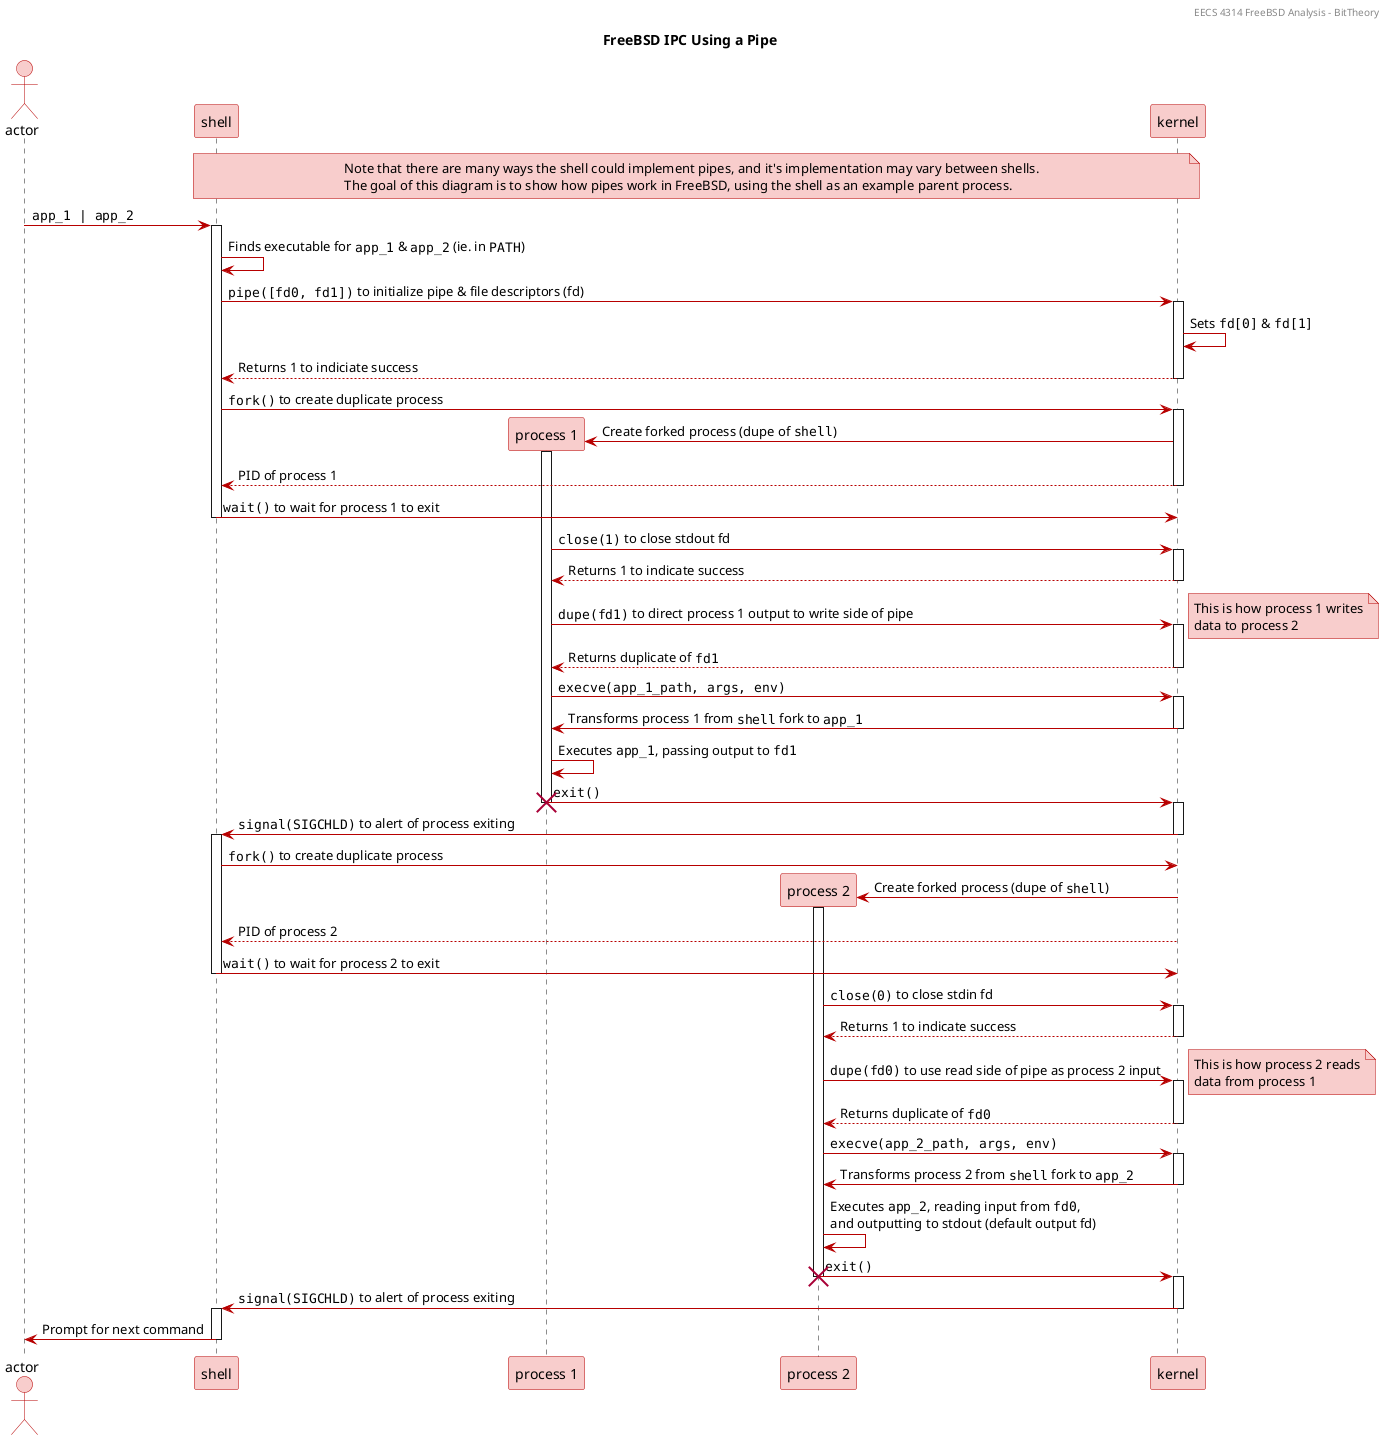 @startuml
title FreeBSD IPC Using a Pipe
header EECS 4314 FreeBSD Analysis - BitTheory

skinparam {
    ArrowColor #B70000

    ActorBackgroundColor #F8CDCC
    ActorBorderColor #B70000

    NoteBackgroundColor #F8CDCC
    NoteBorderColor #B70000

    ParticipantBackgroundColor #F8CDCC
    ParticipantBorderColor #B70000

    NoteBackgroundColor #F8CDCC
    NoteBorderColor #B70000

    DatabaseBackgroundColor #F8CDCC
    DatabaseBorderColor #B70000
}

note over shell, kernel: Note that there are many ways the shell could implement pipes, and it's implementation may vary between shells.\nThe goal of this diagram is to show how pipes work in FreeBSD, using the shell as an example parent process.

actor actor
participant "shell"
participant "process 1"
participant "process 2"
participant "kernel"

actor -> shell: ""app_1 | app_2""

shell++

shell -> shell: Finds executable for ""app_1"" & ""app_2"" (ie. in ""PATH"")
shell -> kernel: ""pipe([fd0, fd1])"" to initialize pipe & file descriptors (fd)

kernel ++
kernel -> kernel: Sets ""fd[0]"" & ""fd[1]""
kernel --> shell: Returns 1 to indiciate success
kernel --
shell -> kernel: ""fork()"" to create duplicate process
kernel ++

kernel -> "process 1" **: Create forked process (dupe of ""shell"")
activate "process 1"
kernel --> shell: PID of process 1
kernel --
shell -> kernel: ""wait()"" to wait for process 1 to exit
shell --

"process 1" -> kernel: ""close(1)"" to close stdout fd
kernel ++
kernel --> "process 1": Returns 1 to indicate success
kernel --
"process 1" -> kernel: ""dupe(fd1)"" to direct process 1 output to write side of pipe
kernel ++

note right: This is how process 1 writes\ndata to process 2

kernel --> "process 1": Returns duplicate of ""fd1""
kernel --
"process 1" -> kernel: ""execve(app_1_path, args, env)""
kernel ++
kernel -> "process 1": Transforms process 1 from ""shell"" fork to ""app_1""
kernel --
"process 1" -> "process 1": Executes ""app_1"", passing output to ""fd1""
"process 1" -> kernel --: ""exit()""
kernel ++
destroy "process 1"

kernel -> shell: ""signal(SIGCHLD)"" to alert of process exiting
kernel --
shell ++


shell -> kernel: ""fork()"" to create duplicate process

kernel -> "process 2" **: Create forked process (dupe of ""shell"")
activate "process 2"
kernel --> shell: PID of process 2
shell -> kernel: ""wait()"" to wait for process 2 to exit
shell --


"process 2" -> kernel: ""close(0)"" to close stdin fd
kernel ++
kernel --> "process 2": Returns 1 to indicate success
kernel --
"process 2" -> kernel: ""dupe(fd0)"" to use read side of pipe as process 2 input
kernel ++
note right: This is how process 2 reads\ndata from process 1
kernel --> "process 2": Returns duplicate of ""fd0""
kernel --
"process 2" -> kernel: ""execve(app_2_path, args, env)""
kernel ++
kernel -> "process 2": Transforms process 2 from ""shell"" fork to ""app_2""
kernel --
"process 2" -> "process 2": Executes ""app_2"", reading input from ""fd0"",\nand outputting to stdout (default output fd)
"process 2" -> kernel: ""exit()""
destroy "process 2"
kernel ++

kernel -> shell: ""signal(SIGCHLD)"" to alert of process exiting
kernel --
shell ++

shell -> actor: Prompt for next command
shell --
@enduml